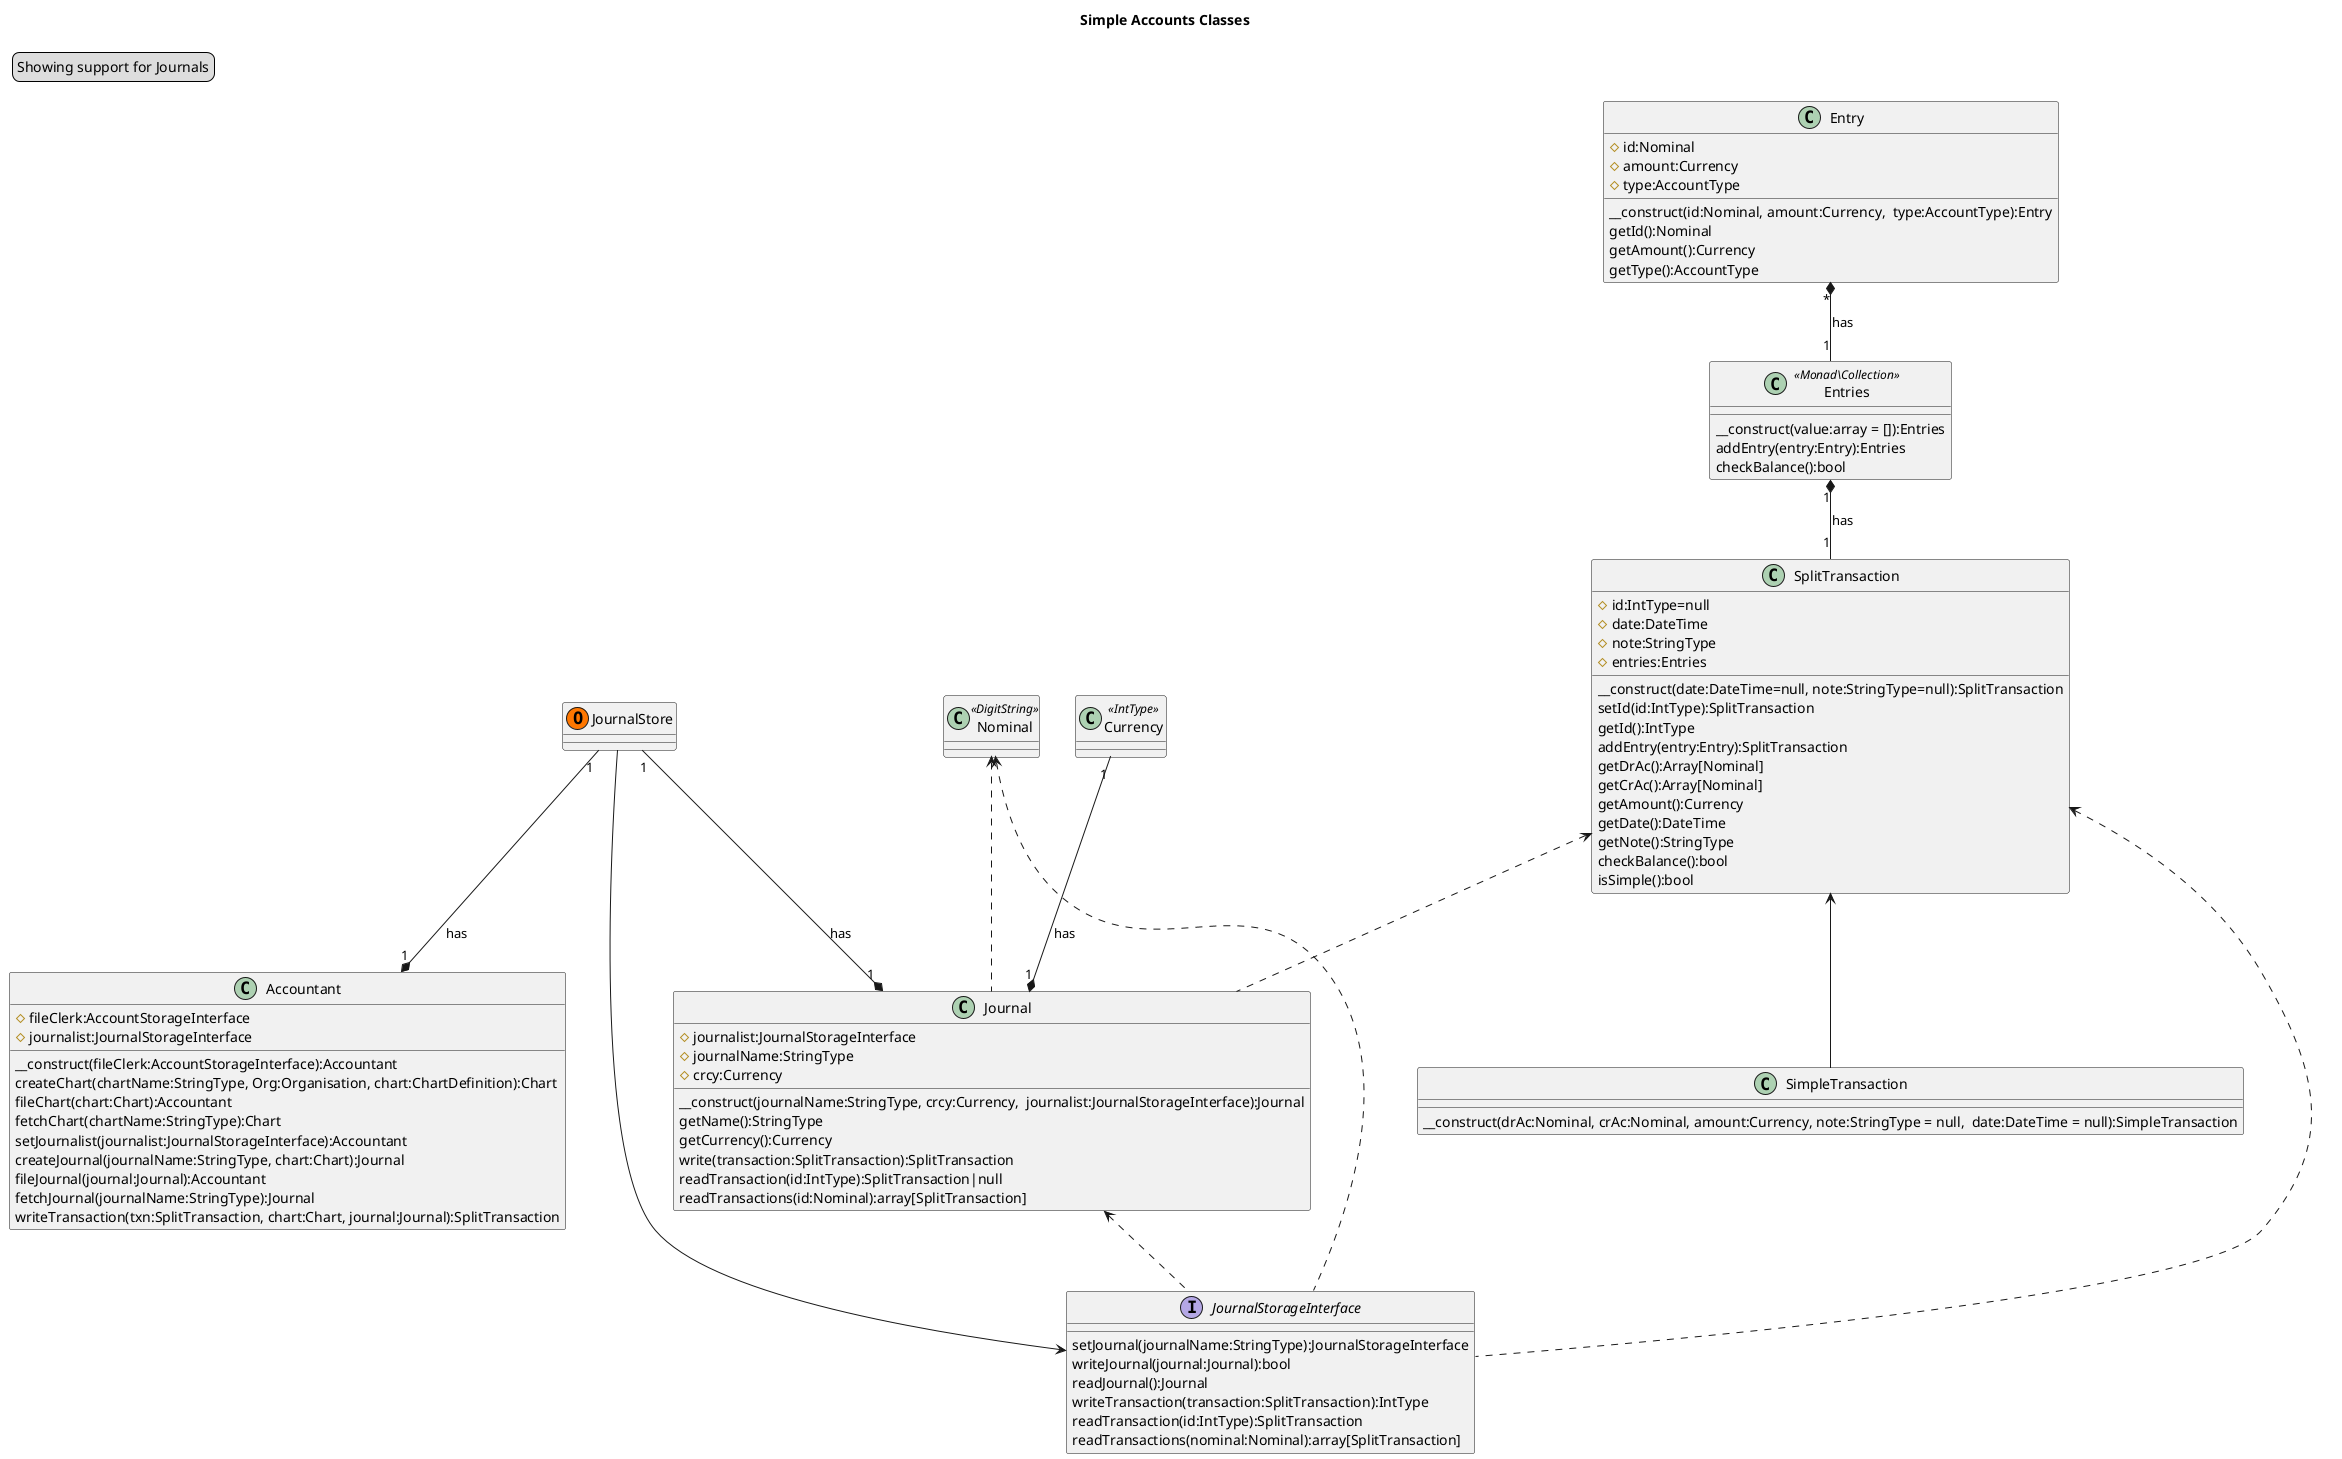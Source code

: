 @startuml
title Simple Accounts Classes
legend top left
    Showing support for Journals
endlegend


class Accountant {
    #fileClerk:AccountStorageInterface
    #journalist:JournalStorageInterface
    __construct(fileClerk:AccountStorageInterface):Accountant
    createChart(chartName:StringType, Org:Organisation, chart:ChartDefinition):Chart
    fileChart(chart:Chart):Accountant
    fetchChart(chartName:StringType):Chart
    setJournalist(journalist:JournalStorageInterface):Accountant
    createJournal(journalName:StringType, chart:Chart):Journal
    fileJournal(journal:Journal):Accountant
    fetchJournal(journalName:StringType):Journal
    writeTransaction(txn:SplitTransaction, chart:Chart, journal:Journal):SplitTransaction
}

interface JournalStorageInterface {
    setJournal(journalName:StringType):JournalStorageInterface
    writeJournal(journal:Journal):bool
    readJournal():Journal
    writeTransaction(transaction:SplitTransaction):IntType
    readTransaction(id:IntType):SplitTransaction
    readTransactions(nominal:Nominal):array[SplitTransaction]
}

class Currency << IntType >>

class JournalStore << (O,#FF7700) >>

class Entry {
    #id:Nominal
    #amount:Currency
    #type:AccountType
    __construct(id:Nominal, amount:Currency,  type:AccountType):Entry
    getId():Nominal
    getAmount():Currency
    getType():AccountType

}

class Entries << Monad\Collection >> {
    __construct(value:array = []):Entries
    addEntry(entry:Entry):Entries
    checkBalance():bool
}

class Journal {
    #journalist:JournalStorageInterface
    #journalName:StringType
    #crcy:Currency
    __construct(journalName:StringType, crcy:Currency,  journalist:JournalStorageInterface):Journal
    getName():StringType
    getCurrency():Currency
    write(transaction:SplitTransaction):SplitTransaction
    readTransaction(id:IntType):SplitTransaction|null
    readTransactions(id:Nominal):array[SplitTransaction]
}

class SplitTransaction {
    #id:IntType=null
    #date:DateTime
    #note:StringType
    #entries:Entries
    __construct(date:DateTime=null, note:StringType=null):SplitTransaction
    setId(id:IntType):SplitTransaction
    getId():IntType
    addEntry(entry:Entry):SplitTransaction
    getDrAc():Array[Nominal]
    getCrAc():Array[Nominal]
    getAmount():Currency
    getDate():DateTime
    getNote():StringType
    checkBalance():bool
    isSimple():bool
}

class SimpleTransaction {
    __construct(drAc:Nominal, crAc:Nominal, amount:Currency, note:StringType = null,  date:DateTime = null):SimpleTransaction
}

class Nominal <<DigitString>>

SplitTransaction <.. Journal
Currency "1" --* "1" Journal : has
JournalStorageInterface <-- JournalStore
JournalStore "1" --* "1" Accountant : has
JournalStore "1" --* "1" Journal : has
Nominal <.. Journal
Nominal <.. JournalStorageInterface
Journal <.. JournalStorageInterface
Entry "*" *-- "1" Entries : has
Entries "1" *-- "1" SplitTransaction : has
SplitTransaction <.. JournalStorageInterface
SplitTransaction <-- SimpleTransaction
@enduml